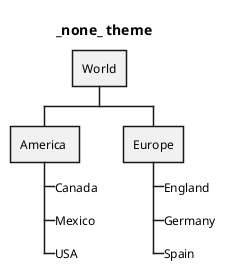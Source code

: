 ' Do not edit
' Theme Gallery
' autogenerated by script
'
@startwbs
!theme _none_
title _none_ theme
* World
** America 
***_ Canada 
***_ Mexico
***_ USA
** Europe
***_  England
***_  Germany
***_  Spain
@endwbs
